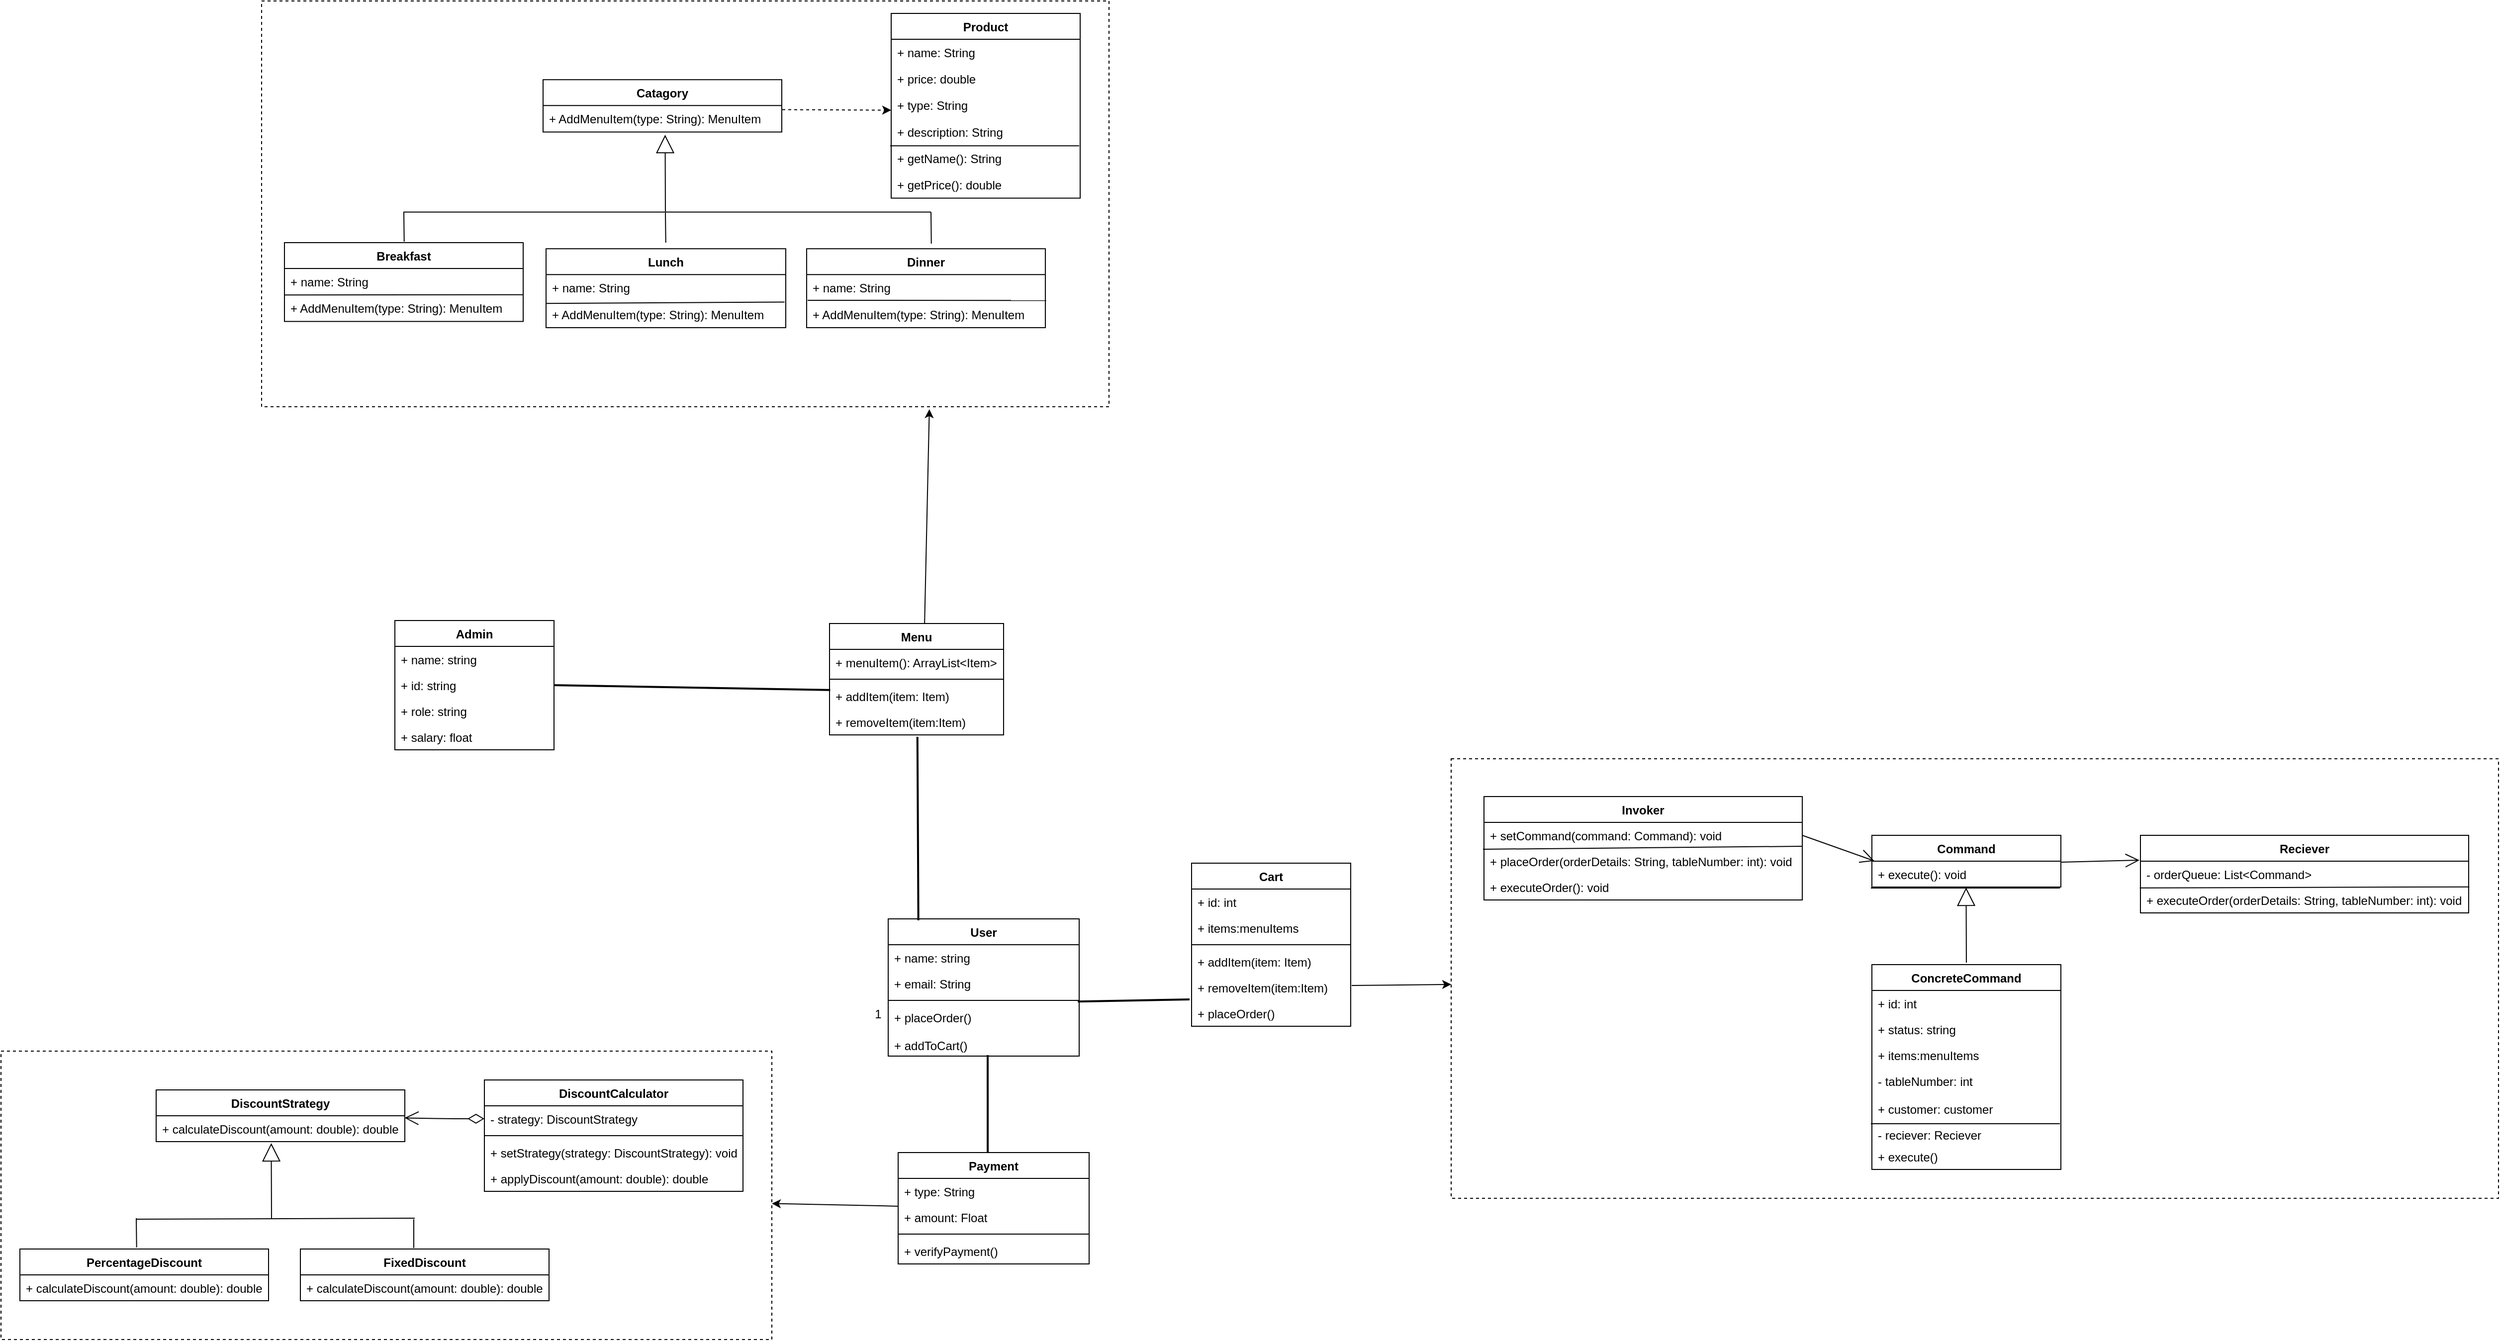 <mxfile>
    <diagram id="VFOV7KLMDSILNZqsXJgx" name="Page-1">
        <mxGraphModel dx="1947" dy="1758" grid="0" gridSize="10" guides="1" tooltips="1" connect="1" arrows="1" fold="1" page="0" pageScale="1" pageWidth="1100" pageHeight="850" background="#ffffff" math="0" shadow="0">
            <root>
                <mxCell id="0"/>
                <mxCell id="1" parent="0"/>
                <mxCell id="440" value="" style="rounded=0;whiteSpace=wrap;html=1;dashed=1;strokeColor=#000000;fillColor=#FFFFFF;" parent="1" vertex="1">
                    <mxGeometry x="-332" y="688" width="775" height="290" as="geometry"/>
                </mxCell>
                <mxCell id="15" value="Menu" style="swimlane;fontStyle=1;align=center;verticalAlign=top;childLayout=stackLayout;horizontal=1;startSize=26;horizontalStack=0;resizeParent=1;resizeParentMax=0;resizeLast=0;collapsible=1;marginBottom=0;strokeColor=#000000;fillColor=#FFFFFF;fontColor=#000000;" parent="1" vertex="1">
                    <mxGeometry x="501" y="258" width="175" height="112" as="geometry"/>
                </mxCell>
                <mxCell id="16" value="+ menuItem(): ArrayList&lt;Item&gt;" style="text;strokeColor=none;fillColor=none;align=left;verticalAlign=top;spacingLeft=4;spacingRight=4;overflow=hidden;rotatable=0;points=[[0,0.5],[1,0.5]];portConstraint=eastwest;fontColor=#000000;" parent="15" vertex="1">
                    <mxGeometry y="26" width="175" height="26" as="geometry"/>
                </mxCell>
                <mxCell id="19" value="" style="line;strokeWidth=1;fillColor=none;align=left;verticalAlign=middle;spacingTop=-1;spacingLeft=3;spacingRight=3;rotatable=0;labelPosition=right;points=[];portConstraint=eastwest;strokeColor=inherit;" parent="15" vertex="1">
                    <mxGeometry y="52" width="175" height="8" as="geometry"/>
                </mxCell>
                <mxCell id="20" value="+ addItem(item: Item)" style="text;strokeColor=none;fillColor=none;align=left;verticalAlign=top;spacingLeft=4;spacingRight=4;overflow=hidden;rotatable=0;points=[[0,0.5],[1,0.5]];portConstraint=eastwest;fontColor=#000000;" parent="15" vertex="1">
                    <mxGeometry y="60" width="175" height="26" as="geometry"/>
                </mxCell>
                <mxCell id="21" value="+ removeItem(item:Item)&#10;" style="text;strokeColor=none;fillColor=none;align=left;verticalAlign=top;spacingLeft=4;spacingRight=4;overflow=hidden;rotatable=0;points=[[0,0.5],[1,0.5]];portConstraint=eastwest;fontColor=#000000;" parent="15" vertex="1">
                    <mxGeometry y="86" width="175" height="26" as="geometry"/>
                </mxCell>
                <mxCell id="71" value="Cart&#10;" style="swimlane;fontStyle=1;align=center;verticalAlign=top;childLayout=stackLayout;horizontal=1;startSize=26;horizontalStack=0;resizeParent=1;resizeParentMax=0;resizeLast=0;collapsible=1;marginBottom=0;strokeColor=#000000;fillColor=#FFFFFF;fontColor=#000000;" parent="1" vertex="1">
                    <mxGeometry x="865" y="499" width="160" height="164" as="geometry"/>
                </mxCell>
                <mxCell id="72" value="+ id: int" style="text;strokeColor=none;fillColor=none;align=left;verticalAlign=top;spacingLeft=4;spacingRight=4;overflow=hidden;rotatable=0;points=[[0,0.5],[1,0.5]];portConstraint=eastwest;fontColor=#000000;" parent="71" vertex="1">
                    <mxGeometry y="26" width="160" height="26" as="geometry"/>
                </mxCell>
                <mxCell id="74" value="+ items:menuItems" style="text;strokeColor=none;fillColor=none;align=left;verticalAlign=top;spacingLeft=4;spacingRight=4;overflow=hidden;rotatable=0;points=[[0,0.5],[1,0.5]];portConstraint=eastwest;fontColor=#000000;" parent="71" vertex="1">
                    <mxGeometry y="52" width="160" height="26" as="geometry"/>
                </mxCell>
                <mxCell id="75" value="" style="line;strokeWidth=1;fillColor=none;align=left;verticalAlign=middle;spacingTop=-1;spacingLeft=3;spacingRight=3;rotatable=0;labelPosition=right;points=[];portConstraint=eastwest;strokeColor=inherit;" parent="71" vertex="1">
                    <mxGeometry y="78" width="160" height="8" as="geometry"/>
                </mxCell>
                <mxCell id="79" value="+ addItem(item: Item)" style="text;strokeColor=none;fillColor=none;align=left;verticalAlign=top;spacingLeft=4;spacingRight=4;overflow=hidden;rotatable=0;points=[[0,0.5],[1,0.5]];portConstraint=eastwest;fontColor=#000000;" parent="71" vertex="1">
                    <mxGeometry y="86" width="160" height="26" as="geometry"/>
                </mxCell>
                <mxCell id="80" value="+ removeItem(item:Item)&#10;" style="text;strokeColor=none;fillColor=none;align=left;verticalAlign=top;spacingLeft=4;spacingRight=4;overflow=hidden;rotatable=0;points=[[0,0.5],[1,0.5]];portConstraint=eastwest;fontColor=#000000;" parent="71" vertex="1">
                    <mxGeometry y="112" width="160" height="26" as="geometry"/>
                </mxCell>
                <mxCell id="76" value="+ placeOrder()" style="text;strokeColor=none;fillColor=none;align=left;verticalAlign=top;spacingLeft=4;spacingRight=4;overflow=hidden;rotatable=0;points=[[0,0.5],[1,0.5]];portConstraint=eastwest;fontColor=#000000;" parent="71" vertex="1">
                    <mxGeometry y="138" width="160" height="26" as="geometry"/>
                </mxCell>
                <mxCell id="81" value="User" style="swimlane;fontStyle=1;align=center;verticalAlign=top;childLayout=stackLayout;horizontal=1;startSize=26;horizontalStack=0;resizeParent=1;resizeParentMax=0;resizeLast=0;collapsible=1;marginBottom=0;strokeColor=#000000;fillColor=#FFFFFF;fontColor=#000000;" parent="1" vertex="1">
                    <mxGeometry x="560" y="555" width="192" height="138" as="geometry"/>
                </mxCell>
                <mxCell id="82" value="+ name: string" style="text;strokeColor=none;fillColor=none;align=left;verticalAlign=top;spacingLeft=4;spacingRight=4;overflow=hidden;rotatable=0;points=[[0,0.5],[1,0.5]];portConstraint=eastwest;fontColor=#000000;" parent="81" vertex="1">
                    <mxGeometry y="26" width="192" height="26" as="geometry"/>
                </mxCell>
                <mxCell id="83" value="+ email: String" style="text;strokeColor=none;fillColor=none;align=left;verticalAlign=top;spacingLeft=4;spacingRight=4;overflow=hidden;rotatable=0;points=[[0,0.5],[1,0.5]];portConstraint=eastwest;fontColor=#000000;" parent="81" vertex="1">
                    <mxGeometry y="52" width="192" height="26" as="geometry"/>
                </mxCell>
                <mxCell id="86" value="" style="line;strokeWidth=1;fillColor=none;align=left;verticalAlign=middle;spacingTop=-1;spacingLeft=3;spacingRight=3;rotatable=0;labelPosition=right;points=[];portConstraint=eastwest;strokeColor=inherit;" parent="81" vertex="1">
                    <mxGeometry y="78" width="192" height="8" as="geometry"/>
                </mxCell>
                <mxCell id="89" value="+ placeOrder()&#10;&#10;+ addToCart()" style="text;strokeColor=none;fillColor=none;align=left;verticalAlign=top;spacingLeft=4;spacingRight=4;overflow=hidden;rotatable=0;points=[[0,0.5],[1,0.5]];portConstraint=eastwest;fontColor=#000000;" parent="81" vertex="1">
                    <mxGeometry y="86" width="192" height="52" as="geometry"/>
                </mxCell>
                <mxCell id="125" value="" style="group" parent="1" vertex="1" connectable="0">
                    <mxGeometry x="743" y="611" width="126" height="52" as="geometry"/>
                </mxCell>
                <mxCell id="126" value="" style="endArrow=none;html=1;rounded=0;labelBackgroundColor=#000000;labelBorderColor=#000000;strokeWidth=2;fontSize=28;fontColor=#000000;strokeColor=#000000;exitX=0.993;exitY=-0.055;exitDx=0;exitDy=0;exitPerimeter=0;" parent="125" source="89" edge="1">
                    <mxGeometry width="50" height="50" relative="1" as="geometry">
                        <mxPoint x="18.849" y="25.517" as="sourcePoint"/>
                        <mxPoint x="120" y="25" as="targetPoint"/>
                    </mxGeometry>
                </mxCell>
                <mxCell id="144" value="Admin" style="swimlane;fontStyle=1;align=center;verticalAlign=top;childLayout=stackLayout;horizontal=1;startSize=26;horizontalStack=0;resizeParent=1;resizeParentMax=0;resizeLast=0;collapsible=1;marginBottom=0;strokeColor=#000000;fillColor=#FFFFFF;fontColor=#000000;" parent="1" vertex="1">
                    <mxGeometry x="64" y="255" width="160" height="130" as="geometry"/>
                </mxCell>
                <mxCell id="145" value="+ name: string" style="text;strokeColor=none;fillColor=none;align=left;verticalAlign=top;spacingLeft=4;spacingRight=4;overflow=hidden;rotatable=0;points=[[0,0.5],[1,0.5]];portConstraint=eastwest;fontColor=#000000;" parent="144" vertex="1">
                    <mxGeometry y="26" width="160" height="26" as="geometry"/>
                </mxCell>
                <mxCell id="146" value="+ id: string" style="text;strokeColor=none;fillColor=none;align=left;verticalAlign=top;spacingLeft=4;spacingRight=4;overflow=hidden;rotatable=0;points=[[0,0.5],[1,0.5]];portConstraint=eastwest;fontColor=#000000;" parent="144" vertex="1">
                    <mxGeometry y="52" width="160" height="26" as="geometry"/>
                </mxCell>
                <mxCell id="147" value="+ role: string" style="text;strokeColor=none;fillColor=none;align=left;verticalAlign=top;spacingLeft=4;spacingRight=4;overflow=hidden;rotatable=0;points=[[0,0.5],[1,0.5]];portConstraint=eastwest;fontColor=#000000;" parent="144" vertex="1">
                    <mxGeometry y="78" width="160" height="26" as="geometry"/>
                </mxCell>
                <mxCell id="151" value="+ salary: float" style="text;strokeColor=none;fillColor=none;align=left;verticalAlign=top;spacingLeft=4;spacingRight=4;overflow=hidden;rotatable=0;points=[[0,0.5],[1,0.5]];portConstraint=eastwest;fontColor=#000000;" parent="144" vertex="1">
                    <mxGeometry y="104" width="160" height="26" as="geometry"/>
                </mxCell>
                <mxCell id="186" value="" style="endArrow=none;html=1;strokeColor=#000000;strokeWidth=2;entryX=0.004;entryY=0.266;entryDx=0;entryDy=0;entryPerimeter=0;exitX=1;exitY=0.5;exitDx=0;exitDy=0;" parent="1" source="146" target="20" edge="1">
                    <mxGeometry width="50" height="50" relative="1" as="geometry">
                        <mxPoint x="13.76" y="329.308" as="sourcePoint"/>
                        <mxPoint x="228.28" y="328.694" as="targetPoint"/>
                        <Array as="points"/>
                    </mxGeometry>
                </mxCell>
                <mxCell id="215" value="" style="endArrow=none;html=1;strokeColor=#000000;strokeWidth=2;entryX=0.158;entryY=0.011;entryDx=0;entryDy=0;entryPerimeter=0;exitX=0.505;exitY=1.074;exitDx=0;exitDy=0;exitPerimeter=0;" parent="1" source="21" target="81" edge="1">
                    <mxGeometry width="50" height="50" relative="1" as="geometry">
                        <mxPoint x="424" y="640" as="sourcePoint"/>
                        <mxPoint x="569.424" y="640.012" as="targetPoint"/>
                    </mxGeometry>
                </mxCell>
                <mxCell id="217" value="&lt;font color=&quot;#000000&quot;&gt;1&lt;/font&gt;" style="text;html=1;strokeColor=none;fillColor=none;align=center;verticalAlign=middle;whiteSpace=wrap;rounded=0;" parent="1" vertex="1">
                    <mxGeometry x="540" y="640" width="20" height="21" as="geometry"/>
                </mxCell>
                <mxCell id="447" style="edgeStyle=none;html=1;strokeColor=#000000;" parent="1" source="220" target="440" edge="1">
                    <mxGeometry relative="1" as="geometry"/>
                </mxCell>
                <mxCell id="220" value="Payment" style="swimlane;fontStyle=1;align=center;verticalAlign=top;childLayout=stackLayout;horizontal=1;startSize=26;horizontalStack=0;resizeParent=1;resizeParentMax=0;resizeLast=0;collapsible=1;marginBottom=0;strokeColor=#000000;fillColor=#FFFFFF;fontColor=#000000;" parent="1" vertex="1">
                    <mxGeometry x="570" y="790" width="192" height="112" as="geometry"/>
                </mxCell>
                <mxCell id="221" value="+ type: String" style="text;strokeColor=none;fillColor=none;align=left;verticalAlign=top;spacingLeft=4;spacingRight=4;overflow=hidden;rotatable=0;points=[[0,0.5],[1,0.5]];portConstraint=eastwest;fontColor=#000000;" parent="220" vertex="1">
                    <mxGeometry y="26" width="192" height="26" as="geometry"/>
                </mxCell>
                <mxCell id="222" value="+ amount: Float" style="text;strokeColor=none;fillColor=none;align=left;verticalAlign=top;spacingLeft=4;spacingRight=4;overflow=hidden;rotatable=0;points=[[0,0.5],[1,0.5]];portConstraint=eastwest;fontColor=#000000;" parent="220" vertex="1">
                    <mxGeometry y="52" width="192" height="26" as="geometry"/>
                </mxCell>
                <mxCell id="223" value="" style="line;strokeWidth=1;fillColor=none;align=left;verticalAlign=middle;spacingTop=-1;spacingLeft=3;spacingRight=3;rotatable=0;labelPosition=right;points=[];portConstraint=eastwest;strokeColor=inherit;" parent="220" vertex="1">
                    <mxGeometry y="78" width="192" height="8" as="geometry"/>
                </mxCell>
                <mxCell id="225" value="+ verifyPayment()" style="text;strokeColor=none;fillColor=none;align=left;verticalAlign=top;spacingLeft=4;spacingRight=4;overflow=hidden;rotatable=0;points=[[0,0.5],[1,0.5]];portConstraint=eastwest;fontColor=#000000;" parent="220" vertex="1">
                    <mxGeometry y="86" width="192" height="26" as="geometry"/>
                </mxCell>
                <mxCell id="226" value="" style="endArrow=none;html=1;strokeColor=#000000;strokeWidth=2;entryX=0.469;entryY=-0.002;entryDx=0;entryDy=0;entryPerimeter=0;" parent="1" target="220" edge="1">
                    <mxGeometry width="50" height="50" relative="1" as="geometry">
                        <mxPoint x="660" y="692" as="sourcePoint"/>
                        <mxPoint x="658.32" y="789.2" as="targetPoint"/>
                    </mxGeometry>
                </mxCell>
                <mxCell id="310" value="" style="group" parent="1" vertex="1" connectable="0">
                    <mxGeometry x="-70" y="-333" width="852" height="373" as="geometry"/>
                </mxCell>
                <mxCell id="309" value="" style="rounded=0;whiteSpace=wrap;html=1;dashed=1;strokeColor=#000000;fillColor=#FFFFFF;" parent="310" vertex="1">
                    <mxGeometry y="-35" width="852" height="408" as="geometry"/>
                </mxCell>
                <mxCell id="283" value="Catagory" style="swimlane;fontStyle=1;align=center;verticalAlign=top;childLayout=stackLayout;horizontal=1;startSize=26;horizontalStack=0;resizeParent=1;resizeParentMax=0;resizeLast=0;collapsible=1;marginBottom=0;labelBackgroundColor=#FFFFFF;strokeColor=#000000;fontColor=#000000;fillColor=#FFFFFF;" parent="310" vertex="1">
                    <mxGeometry x="283" y="44.063" width="240" height="52.643" as="geometry"/>
                </mxCell>
                <mxCell id="284" value="+ AddMenuItem(type: String): MenuItem" style="text;strokeColor=none;fillColor=none;align=left;verticalAlign=top;spacingLeft=4;spacingRight=4;overflow=hidden;rotatable=0;points=[[0,0.5],[1,0.5]];portConstraint=eastwest;labelBackgroundColor=#FFFFFF;fontColor=#000000;" parent="283" vertex="1">
                    <mxGeometry y="26" width="240" height="26.643" as="geometry"/>
                </mxCell>
                <mxCell id="291" value="Dinner" style="swimlane;fontStyle=1;align=center;verticalAlign=top;childLayout=stackLayout;horizontal=1;startSize=26;horizontalStack=0;resizeParent=1;resizeParentMax=0;resizeLast=0;collapsible=1;marginBottom=0;labelBackgroundColor=#FFFFFF;strokeColor=#000000;fontColor=#000000;fillColor=#FFFFFF;" parent="310" vertex="1">
                    <mxGeometry x="548" y="214.168" width="240" height="79.286" as="geometry"/>
                </mxCell>
                <mxCell id="292" value="+ name: String" style="text;strokeColor=none;fillColor=none;align=left;verticalAlign=top;spacingLeft=4;spacingRight=4;overflow=hidden;rotatable=0;points=[[0,0.5],[1,0.5]];portConstraint=eastwest;labelBackgroundColor=#FFFFFF;fontColor=#000000;" parent="291" vertex="1">
                    <mxGeometry y="26" width="240" height="26.643" as="geometry"/>
                </mxCell>
                <mxCell id="295" value="" style="endArrow=none;html=1;strokeColor=#000000;entryX=1.004;entryY=-0.024;entryDx=0;entryDy=0;entryPerimeter=0;" parent="291" target="296" edge="1">
                    <mxGeometry width="50" height="50" relative="1" as="geometry">
                        <mxPoint x="1" y="51.832" as="sourcePoint"/>
                        <mxPoint x="191" y="106.571" as="targetPoint"/>
                    </mxGeometry>
                </mxCell>
                <mxCell id="296" value="+ AddMenuItem(type: String): MenuItem" style="text;strokeColor=none;fillColor=none;align=left;verticalAlign=top;spacingLeft=4;spacingRight=4;overflow=hidden;rotatable=0;points=[[0,0.5],[1,0.5]];portConstraint=eastwest;labelBackgroundColor=#FFFFFF;fontColor=#000000;" parent="291" vertex="1">
                    <mxGeometry y="52.643" width="240" height="26.643" as="geometry"/>
                </mxCell>
                <mxCell id="297" value="Breakfast" style="swimlane;fontStyle=1;align=center;verticalAlign=top;childLayout=stackLayout;horizontal=1;startSize=26;horizontalStack=0;resizeParent=1;resizeParentMax=0;resizeLast=0;collapsible=1;marginBottom=0;labelBackgroundColor=#FFFFFF;strokeColor=#000000;fontColor=#000000;fillColor=#FFFFFF;" parent="310" vertex="1">
                    <mxGeometry x="23" y="208.019" width="240" height="79.286" as="geometry"/>
                </mxCell>
                <mxCell id="298" value="+ name: String" style="text;strokeColor=none;fillColor=none;align=left;verticalAlign=top;spacingLeft=4;spacingRight=4;overflow=hidden;rotatable=0;points=[[0,0.5],[1,0.5]];portConstraint=eastwest;labelBackgroundColor=#FFFFFF;fontColor=#000000;" parent="297" vertex="1">
                    <mxGeometry y="26" width="240" height="26.643" as="geometry"/>
                </mxCell>
                <mxCell id="302" value="" style="endArrow=none;html=1;strokeColor=#000000;exitX=-0.001;exitY=0.894;exitDx=0;exitDy=0;exitPerimeter=0;" parent="297" edge="1">
                    <mxGeometry width="50" height="50" relative="1" as="geometry">
                        <mxPoint x="-0.2" y="52.616" as="sourcePoint"/>
                        <mxPoint x="240" y="52.366" as="targetPoint"/>
                    </mxGeometry>
                </mxCell>
                <mxCell id="301" value="+ AddMenuItem(type: String): MenuItem" style="text;strokeColor=none;fillColor=none;align=left;verticalAlign=top;spacingLeft=4;spacingRight=4;overflow=hidden;rotatable=0;points=[[0,0.5],[1,0.5]];portConstraint=eastwest;labelBackgroundColor=#FFFFFF;fontColor=#000000;" parent="297" vertex="1">
                    <mxGeometry y="52.643" width="240" height="26.643" as="geometry"/>
                </mxCell>
                <mxCell id="303" value="" style="endArrow=block;endSize=16;endFill=0;html=1;entryX=0.517;entryY=1.095;entryDx=0;entryDy=0;entryPerimeter=0;strokeColor=#000000;" parent="310" edge="1">
                    <mxGeometry width="160" relative="1" as="geometry">
                        <mxPoint x="406" y="176.888" as="sourcePoint"/>
                        <mxPoint x="405.72" y="99.491" as="targetPoint"/>
                    </mxGeometry>
                </mxCell>
                <mxCell id="304" value="" style="endArrow=none;html=1;strokeColor=#000000;" parent="310" edge="1">
                    <mxGeometry width="50" height="50" relative="1" as="geometry">
                        <mxPoint x="143" y="177.277" as="sourcePoint"/>
                        <mxPoint x="673" y="177.277" as="targetPoint"/>
                    </mxGeometry>
                </mxCell>
                <mxCell id="305" value="" style="endArrow=none;html=1;strokeColor=#000000;entryX=0.574;entryY=-0.012;entryDx=0;entryDy=0;entryPerimeter=0;" parent="310" edge="1">
                    <mxGeometry width="50" height="50" relative="1" as="geometry">
                        <mxPoint x="143" y="176.888" as="sourcePoint"/>
                        <mxPoint x="143.36" y="206.99" as="targetPoint"/>
                    </mxGeometry>
                </mxCell>
                <mxCell id="306" value="" style="endArrow=none;html=1;strokeColor=#000000;entryX=0.574;entryY=-0.012;entryDx=0;entryDy=0;entryPerimeter=0;" parent="310" edge="1">
                    <mxGeometry width="50" height="50" relative="1" as="geometry">
                        <mxPoint x="673" y="177.277" as="sourcePoint"/>
                        <mxPoint x="673.36" y="209.04" as="targetPoint"/>
                    </mxGeometry>
                </mxCell>
                <mxCell id="307" value="" style="endArrow=none;html=1;strokeColor=#000000;entryX=0.574;entryY=-0.012;entryDx=0;entryDy=0;entryPerimeter=0;" parent="310" edge="1">
                    <mxGeometry width="50" height="50" relative="1" as="geometry">
                        <mxPoint x="406" y="177.913" as="sourcePoint"/>
                        <mxPoint x="406.36" y="208.015" as="targetPoint"/>
                    </mxGeometry>
                </mxCell>
                <mxCell id="308" value="" style="endArrow=classic;html=1;exitX=1.002;exitY=0.157;exitDx=0;exitDy=0;exitPerimeter=0;strokeColor=#000000;jumpStyle=gap;dashed=1;strokeWidth=1;rounded=0;" parent="310" source="284" edge="1">
                    <mxGeometry width="50" height="50" relative="1" as="geometry">
                        <mxPoint x="553" y="167.03" as="sourcePoint"/>
                        <mxPoint x="633" y="74.805" as="targetPoint"/>
                    </mxGeometry>
                </mxCell>
                <mxCell id="285" value="Lunch" style="swimlane;fontStyle=1;align=center;verticalAlign=top;childLayout=stackLayout;horizontal=1;startSize=26;horizontalStack=0;resizeParent=1;resizeParentMax=0;resizeLast=0;collapsible=1;marginBottom=0;labelBackgroundColor=#FFFFFF;strokeColor=#000000;fontColor=#000000;fillColor=#FFFFFF;" parent="310" vertex="1">
                    <mxGeometry x="286" y="214.168" width="241" height="79.286" as="geometry"/>
                </mxCell>
                <mxCell id="449" value="+ name: String" style="text;strokeColor=none;fillColor=none;align=left;verticalAlign=top;spacingLeft=4;spacingRight=4;overflow=hidden;rotatable=0;points=[[0,0.5],[1,0.5]];portConstraint=eastwest;labelBackgroundColor=#FFFFFF;fontColor=#000000;" parent="285" vertex="1">
                    <mxGeometry y="26" width="241" height="26.643" as="geometry"/>
                </mxCell>
                <mxCell id="289" value="" style="endArrow=none;html=1;strokeColor=#000000;entryX=0.995;entryY=0.035;entryDx=0;entryDy=0;entryPerimeter=0;exitX=-0.001;exitY=0.087;exitDx=0;exitDy=0;exitPerimeter=0;" parent="285" source="290" target="290" edge="1">
                    <mxGeometry width="50" height="50" relative="1" as="geometry">
                        <mxPoint x="2" y="73.78" as="sourcePoint"/>
                        <mxPoint x="240" y="69.681" as="targetPoint"/>
                    </mxGeometry>
                </mxCell>
                <mxCell id="290" value="+ AddMenuItem(type: String): MenuItem" style="text;strokeColor=none;fillColor=none;align=left;verticalAlign=top;spacingLeft=4;spacingRight=4;overflow=hidden;rotatable=0;points=[[0,0.5],[1,0.5]];portConstraint=eastwest;labelBackgroundColor=#FFFFFF;fontColor=#000000;" parent="285" vertex="1">
                    <mxGeometry y="52.643" width="241" height="26.643" as="geometry"/>
                </mxCell>
                <mxCell id="311" value="" style="endArrow=classic;html=1;strokeColor=#000000;exitX=0.546;exitY=0.004;exitDx=0;exitDy=0;exitPerimeter=0;entryX=0.788;entryY=1.006;entryDx=0;entryDy=0;entryPerimeter=0;" parent="1" source="15" target="309" edge="1">
                    <mxGeometry width="50" height="50" relative="1" as="geometry">
                        <mxPoint x="592" y="250" as="sourcePoint"/>
                        <mxPoint x="518" y="50" as="targetPoint"/>
                    </mxGeometry>
                </mxCell>
                <mxCell id="333" value="" style="group" parent="1" vertex="1" connectable="0">
                    <mxGeometry x="1126" y="394" width="1053" height="442" as="geometry"/>
                </mxCell>
                <mxCell id="332" value="" style="rounded=0;whiteSpace=wrap;html=1;dashed=1;strokeColor=#000000;fillColor=#FFFFFF;" parent="333" vertex="1">
                    <mxGeometry width="1053" height="442" as="geometry"/>
                </mxCell>
                <mxCell id="312" value="Command" style="swimlane;fontStyle=1;align=center;verticalAlign=top;childLayout=stackLayout;horizontal=1;startSize=26;horizontalStack=0;resizeParent=1;resizeParentMax=0;resizeLast=0;collapsible=1;marginBottom=0;labelBackgroundColor=#FFFFFF;strokeColor=#000000;fontColor=#000000;fillColor=#FFFFFF;" parent="333" vertex="1">
                    <mxGeometry x="423" y="77" width="190" height="52" as="geometry"/>
                </mxCell>
                <mxCell id="313" value="+ execute(): void" style="text;strokeColor=none;fillColor=none;align=left;verticalAlign=top;spacingLeft=4;spacingRight=4;overflow=hidden;rotatable=0;points=[[0,0.5],[1,0.5]];portConstraint=eastwest;labelBackgroundColor=#FFFFFF;fontColor=#000000;" parent="312" vertex="1">
                    <mxGeometry y="26" width="190" height="26" as="geometry"/>
                </mxCell>
                <mxCell id="314" value="" style="endArrow=none;html=1;strokeColor=#000000;" parent="312" edge="1">
                    <mxGeometry width="50" height="50" relative="1" as="geometry">
                        <mxPoint x="-1" y="53" as="sourcePoint"/>
                        <mxPoint x="189" y="53" as="targetPoint"/>
                    </mxGeometry>
                </mxCell>
                <mxCell id="315" value="Invoker" style="swimlane;fontStyle=1;align=center;verticalAlign=top;childLayout=stackLayout;horizontal=1;startSize=26;horizontalStack=0;resizeParent=1;resizeParentMax=0;resizeLast=0;collapsible=1;marginBottom=0;labelBackgroundColor=#FFFFFF;strokeColor=#000000;fontColor=#000000;fillColor=#FFFFFF;" parent="333" vertex="1">
                    <mxGeometry x="33" y="38" width="320" height="104" as="geometry"/>
                </mxCell>
                <mxCell id="317" value="+ setCommand(command: Command): void" style="text;strokeColor=none;fillColor=none;align=left;verticalAlign=top;spacingLeft=4;spacingRight=4;overflow=hidden;rotatable=0;points=[[0,0.5],[1,0.5]];portConstraint=eastwest;labelBackgroundColor=#FFFFFF;fontColor=#000000;" parent="315" vertex="1">
                    <mxGeometry y="26" width="320" height="26" as="geometry"/>
                </mxCell>
                <mxCell id="318" value="+ placeOrder(orderDetails: String, tableNumber: int): void" style="text;strokeColor=none;fillColor=none;align=left;verticalAlign=top;spacingLeft=4;spacingRight=4;overflow=hidden;rotatable=0;points=[[0,0.5],[1,0.5]];portConstraint=eastwest;labelBackgroundColor=#FFFFFF;fontColor=#000000;" parent="315" vertex="1">
                    <mxGeometry y="52" width="320" height="26" as="geometry"/>
                </mxCell>
                <mxCell id="319" value="" style="endArrow=none;html=1;strokeColor=#000000;" parent="315" edge="1">
                    <mxGeometry width="50" height="50" relative="1" as="geometry">
                        <mxPoint x="-1" y="53" as="sourcePoint"/>
                        <mxPoint x="320" y="50" as="targetPoint"/>
                    </mxGeometry>
                </mxCell>
                <mxCell id="320" value="+ executeOrder(): void" style="text;strokeColor=none;fillColor=none;align=left;verticalAlign=top;spacingLeft=4;spacingRight=4;overflow=hidden;rotatable=0;points=[[0,0.5],[1,0.5]];portConstraint=eastwest;labelBackgroundColor=#FFFFFF;fontColor=#000000;" parent="315" vertex="1">
                    <mxGeometry y="78" width="320" height="26" as="geometry"/>
                </mxCell>
                <mxCell id="321" value="ConcreteCommand" style="swimlane;fontStyle=1;align=center;verticalAlign=top;childLayout=stackLayout;horizontal=1;startSize=26;horizontalStack=0;resizeParent=1;resizeParentMax=0;resizeLast=0;collapsible=1;marginBottom=0;labelBackgroundColor=#FFFFFF;strokeColor=#000000;fontColor=#000000;fillColor=#FFFFFF;" parent="333" vertex="1">
                    <mxGeometry x="423" y="207" width="190" height="206" as="geometry"/>
                </mxCell>
                <mxCell id="441" value="+ id: int" style="text;strokeColor=none;fillColor=none;align=left;verticalAlign=top;spacingLeft=4;spacingRight=4;overflow=hidden;rotatable=0;points=[[0,0.5],[1,0.5]];portConstraint=eastwest;fontColor=#000000;" parent="321" vertex="1">
                    <mxGeometry y="26" width="190" height="26" as="geometry"/>
                </mxCell>
                <mxCell id="444" value="+ status: string" style="text;strokeColor=none;fillColor=none;align=left;verticalAlign=top;spacingLeft=4;spacingRight=4;overflow=hidden;rotatable=0;points=[[0,0.5],[1,0.5]];portConstraint=eastwest;fontColor=#000000;" parent="321" vertex="1">
                    <mxGeometry y="52" width="190" height="26" as="geometry"/>
                </mxCell>
                <mxCell id="443" value="+ items:menuItems" style="text;strokeColor=none;fillColor=none;align=left;verticalAlign=top;spacingLeft=4;spacingRight=4;overflow=hidden;rotatable=0;points=[[0,0.5],[1,0.5]];portConstraint=eastwest;fontColor=#000000;" parent="321" vertex="1">
                    <mxGeometry y="78" width="190" height="26" as="geometry"/>
                </mxCell>
                <mxCell id="323" value="- tableNumber: int" style="text;strokeColor=none;fillColor=none;align=left;verticalAlign=top;spacingLeft=4;spacingRight=4;overflow=hidden;rotatable=0;points=[[0,0.5],[1,0.5]];portConstraint=eastwest;labelBackgroundColor=#FFFFFF;fontColor=#000000;" parent="321" vertex="1">
                    <mxGeometry y="104" width="190" height="28" as="geometry"/>
                </mxCell>
                <mxCell id="442" value="+ customer: customer" style="text;strokeColor=none;fillColor=none;align=left;verticalAlign=top;spacingLeft=4;spacingRight=4;overflow=hidden;rotatable=0;points=[[0,0.5],[1,0.5]];portConstraint=eastwest;fontColor=#000000;" parent="321" vertex="1">
                    <mxGeometry y="132" width="190" height="26" as="geometry"/>
                </mxCell>
                <mxCell id="324" value="- reciever: Reciever" style="text;strokeColor=none;fillColor=none;align=left;verticalAlign=top;spacingLeft=4;spacingRight=4;overflow=hidden;rotatable=0;points=[[0,0.5],[1,0.5]];portConstraint=eastwest;labelBackgroundColor=#FFFFFF;fontColor=#000000;" parent="321" vertex="1">
                    <mxGeometry y="158" width="190" height="22" as="geometry"/>
                </mxCell>
                <mxCell id="325" value="+ execute()" style="text;strokeColor=none;fillColor=none;align=left;verticalAlign=top;spacingLeft=4;spacingRight=4;overflow=hidden;rotatable=0;points=[[0,0.5],[1,0.5]];portConstraint=eastwest;labelBackgroundColor=#FFFFFF;fontColor=#000000;" parent="321" vertex="1">
                    <mxGeometry y="180" width="190" height="26" as="geometry"/>
                </mxCell>
                <mxCell id="326" value="" style="endArrow=none;html=1;strokeColor=#000000;" parent="321" edge="1">
                    <mxGeometry width="50" height="50" relative="1" as="geometry">
                        <mxPoint x="-1" y="160" as="sourcePoint"/>
                        <mxPoint x="189" y="160" as="targetPoint"/>
                    </mxGeometry>
                </mxCell>
                <mxCell id="327" value="Reciever" style="swimlane;fontStyle=1;align=center;verticalAlign=top;childLayout=stackLayout;horizontal=1;startSize=26;horizontalStack=0;resizeParent=1;resizeParentMax=0;resizeLast=0;collapsible=1;marginBottom=0;labelBackgroundColor=#FFFFFF;strokeColor=#000000;fontColor=#000000;fillColor=#FFFFFF;" parent="333" vertex="1">
                    <mxGeometry x="693" y="77" width="330" height="78" as="geometry"/>
                </mxCell>
                <mxCell id="334" value="- orderQueue: List&lt;Command&gt;" style="text;strokeColor=none;fillColor=none;align=left;verticalAlign=top;spacingLeft=4;spacingRight=4;overflow=hidden;rotatable=0;points=[[0,0.5],[1,0.5]];portConstraint=eastwest;labelBackgroundColor=#FFFFFF;fontColor=#000000;" parent="327" vertex="1">
                    <mxGeometry y="26" width="330" height="26" as="geometry"/>
                </mxCell>
                <mxCell id="328" value="+ executeOrder(orderDetails: String, tableNumber: int): void" style="text;strokeColor=none;fillColor=none;align=left;verticalAlign=top;spacingLeft=4;spacingRight=4;overflow=hidden;rotatable=0;points=[[0,0.5],[1,0.5]];portConstraint=eastwest;labelBackgroundColor=#FFFFFF;fontColor=#000000;" parent="327" vertex="1">
                    <mxGeometry y="52" width="330" height="26" as="geometry"/>
                </mxCell>
                <mxCell id="335" value="" style="endArrow=none;html=1;strokeColor=#000000;exitX=-0.002;exitY=0.034;exitDx=0;exitDy=0;exitPerimeter=0;entryX=1.002;entryY=-0.007;entryDx=0;entryDy=0;entryPerimeter=0;" parent="327" source="328" target="328" edge="1">
                    <mxGeometry width="50" height="50" relative="1" as="geometry">
                        <mxPoint x="105" y="96" as="sourcePoint"/>
                        <mxPoint x="155" y="46" as="targetPoint"/>
                    </mxGeometry>
                </mxCell>
                <mxCell id="329" value="" style="endArrow=open;endFill=1;endSize=12;html=1;exitX=1;exitY=0.5;exitDx=0;exitDy=0;entryX=0.013;entryY=-0.01;entryDx=0;entryDy=0;entryPerimeter=0;strokeColor=#000000;" parent="333" source="317" target="313" edge="1">
                    <mxGeometry width="160" relative="1" as="geometry">
                        <mxPoint x="343" y="147" as="sourcePoint"/>
                        <mxPoint x="503" y="147" as="targetPoint"/>
                    </mxGeometry>
                </mxCell>
                <mxCell id="330" value="" style="endArrow=block;endSize=16;endFill=0;html=1;entryX=0.517;entryY=1.095;entryDx=0;entryDy=0;entryPerimeter=0;strokeColor=#000000;" parent="333" edge="1">
                    <mxGeometry width="160" relative="1" as="geometry">
                        <mxPoint x="518" y="205" as="sourcePoint"/>
                        <mxPoint x="517.72" y="129.47" as="targetPoint"/>
                    </mxGeometry>
                </mxCell>
                <mxCell id="331" value="" style="endArrow=open;endFill=1;endSize=12;html=1;exitX=1;exitY=0.5;exitDx=0;exitDy=0;strokeColor=#000000;" parent="333" edge="1">
                    <mxGeometry width="160" relative="1" as="geometry">
                        <mxPoint x="613" y="104" as="sourcePoint"/>
                        <mxPoint x="692" y="102" as="targetPoint"/>
                    </mxGeometry>
                </mxCell>
                <mxCell id="337" value="" style="endArrow=classic;html=1;strokeColor=#000000;" parent="1" target="332" edge="1">
                    <mxGeometry width="50" height="50" relative="1" as="geometry">
                        <mxPoint x="1026" y="622" as="sourcePoint"/>
                        <mxPoint x="1443" y="692" as="targetPoint"/>
                    </mxGeometry>
                </mxCell>
                <mxCell id="424" value="DiscountCalculator" style="swimlane;fontStyle=1;align=center;verticalAlign=top;childLayout=stackLayout;horizontal=1;startSize=26;horizontalStack=0;resizeParent=1;resizeParentMax=0;resizeLast=0;collapsible=1;marginBottom=0;labelBackgroundColor=#FFFFFF;strokeColor=#000000;fontColor=#000000;fillColor=#FFFFFF;" parent="1" vertex="1">
                    <mxGeometry x="154" y="717" width="260" height="112" as="geometry"/>
                </mxCell>
                <mxCell id="425" value="- strategy: DiscountStrategy" style="text;strokeColor=none;fillColor=none;align=left;verticalAlign=top;spacingLeft=4;spacingRight=4;overflow=hidden;rotatable=0;points=[[0,0.5],[1,0.5]];portConstraint=eastwest;labelBackgroundColor=#FFFFFF;fontColor=#000000;" parent="424" vertex="1">
                    <mxGeometry y="26" width="260" height="26" as="geometry"/>
                </mxCell>
                <mxCell id="426" value="" style="line;strokeWidth=1;fillColor=none;align=left;verticalAlign=middle;spacingTop=-1;spacingLeft=3;spacingRight=3;rotatable=0;labelPosition=right;points=[];portConstraint=eastwest;strokeColor=inherit;labelBackgroundColor=#FFFFFF;fontColor=#000000;" parent="424" vertex="1">
                    <mxGeometry y="52" width="260" height="8" as="geometry"/>
                </mxCell>
                <mxCell id="427" value="+ setStrategy(strategy: DiscountStrategy): void" style="text;strokeColor=none;fillColor=none;align=left;verticalAlign=top;spacingLeft=4;spacingRight=4;overflow=hidden;rotatable=0;points=[[0,0.5],[1,0.5]];portConstraint=eastwest;labelBackgroundColor=#FFFFFF;fontColor=#000000;" parent="424" vertex="1">
                    <mxGeometry y="60" width="260" height="26" as="geometry"/>
                </mxCell>
                <mxCell id="428" value="+ applyDiscount(amount: double): double" style="text;strokeColor=none;fillColor=none;align=left;verticalAlign=top;spacingLeft=4;spacingRight=4;overflow=hidden;rotatable=0;points=[[0,0.5],[1,0.5]];portConstraint=eastwest;labelBackgroundColor=#FFFFFF;fontColor=#000000;" parent="424" vertex="1">
                    <mxGeometry y="86" width="260" height="26" as="geometry"/>
                </mxCell>
                <mxCell id="429" value="DiscountStrategy" style="swimlane;fontStyle=1;align=center;verticalAlign=top;childLayout=stackLayout;horizontal=1;startSize=26;horizontalStack=0;resizeParent=1;resizeParentMax=0;resizeLast=0;collapsible=1;marginBottom=0;labelBackgroundColor=#FFFFFF;strokeColor=#000000;fontColor=#000000;fillColor=#FFFFFF;" parent="1" vertex="1">
                    <mxGeometry x="-176" y="727" width="250" height="52" as="geometry"/>
                </mxCell>
                <mxCell id="430" value="+ calculateDiscount(amount: double): double" style="text;strokeColor=none;fillColor=none;align=left;verticalAlign=top;spacingLeft=4;spacingRight=4;overflow=hidden;rotatable=0;points=[[0,0.5],[1,0.5]];portConstraint=eastwest;labelBackgroundColor=#FFFFFF;fontColor=#000000;" parent="429" vertex="1">
                    <mxGeometry y="26" width="250" height="26" as="geometry"/>
                </mxCell>
                <mxCell id="431" value="" style="endArrow=block;endSize=16;endFill=0;html=1;entryX=0.517;entryY=1.095;entryDx=0;entryDy=0;entryPerimeter=0;strokeColor=#000000;" parent="1" edge="1">
                    <mxGeometry width="160" relative="1" as="geometry">
                        <mxPoint x="-60" y="856" as="sourcePoint"/>
                        <mxPoint x="-60.28" y="780.47" as="targetPoint"/>
                    </mxGeometry>
                </mxCell>
                <mxCell id="432" value="" style="endArrow=none;html=1;strokeColor=#000000;" parent="1" edge="1">
                    <mxGeometry width="50" height="50" relative="1" as="geometry">
                        <mxPoint x="-196" y="857" as="sourcePoint"/>
                        <mxPoint x="84" y="856" as="targetPoint"/>
                    </mxGeometry>
                </mxCell>
                <mxCell id="433" value="" style="endArrow=none;html=1;strokeColor=#000000;entryX=0.574;entryY=-0.012;entryDx=0;entryDy=0;entryPerimeter=0;" parent="1" edge="1">
                    <mxGeometry width="50" height="50" relative="1" as="geometry">
                        <mxPoint x="-196" y="856" as="sourcePoint"/>
                        <mxPoint x="-195.64" y="885.376" as="targetPoint"/>
                    </mxGeometry>
                </mxCell>
                <mxCell id="434" value="" style="endArrow=none;html=1;strokeColor=#000000;" parent="1" edge="1">
                    <mxGeometry width="50" height="50" relative="1" as="geometry">
                        <mxPoint x="83" y="857" as="sourcePoint"/>
                        <mxPoint x="83" y="886" as="targetPoint"/>
                    </mxGeometry>
                </mxCell>
                <mxCell id="435" value="PercentageDiscount" style="swimlane;fontStyle=1;align=center;verticalAlign=top;childLayout=stackLayout;horizontal=1;startSize=26;horizontalStack=0;resizeParent=1;resizeParentMax=0;resizeLast=0;collapsible=1;marginBottom=0;labelBackgroundColor=#FFFFFF;strokeColor=#000000;fontColor=#000000;fillColor=#FFFFFF;" parent="1" vertex="1">
                    <mxGeometry x="-313" y="887" width="250" height="52" as="geometry"/>
                </mxCell>
                <mxCell id="436" value="+ calculateDiscount(amount: double): double" style="text;strokeColor=none;fillColor=none;align=left;verticalAlign=top;spacingLeft=4;spacingRight=4;overflow=hidden;rotatable=0;points=[[0,0.5],[1,0.5]];portConstraint=eastwest;labelBackgroundColor=#FFFFFF;fontColor=#000000;" parent="435" vertex="1">
                    <mxGeometry y="26" width="250" height="26" as="geometry"/>
                </mxCell>
                <mxCell id="437" value="FixedDiscount" style="swimlane;fontStyle=1;align=center;verticalAlign=top;childLayout=stackLayout;horizontal=1;startSize=26;horizontalStack=0;resizeParent=1;resizeParentMax=0;resizeLast=0;collapsible=1;marginBottom=0;labelBackgroundColor=#FFFFFF;strokeColor=#000000;fontColor=#000000;fillColor=#FFFFFF;" parent="1" vertex="1">
                    <mxGeometry x="-31" y="887" width="250" height="52" as="geometry"/>
                </mxCell>
                <mxCell id="438" value="+ calculateDiscount(amount: double): double" style="text;strokeColor=none;fillColor=none;align=left;verticalAlign=top;spacingLeft=4;spacingRight=4;overflow=hidden;rotatable=0;points=[[0,0.5],[1,0.5]];portConstraint=eastwest;labelBackgroundColor=#FFFFFF;fontColor=#000000;" parent="437" vertex="1">
                    <mxGeometry y="26" width="250" height="26" as="geometry"/>
                </mxCell>
                <mxCell id="439" value="" style="endArrow=open;html=1;endSize=12;startArrow=diamondThin;startSize=14;startFill=0;edgeStyle=orthogonalEdgeStyle;align=left;verticalAlign=bottom;exitX=0;exitY=0.5;exitDx=0;exitDy=0;entryX=0.999;entryY=0.084;entryDx=0;entryDy=0;entryPerimeter=0;strokeColor=#000000;" parent="1" source="425" target="430" edge="1">
                    <mxGeometry x="-1" y="3" relative="1" as="geometry">
                        <mxPoint x="-36" y="887" as="sourcePoint"/>
                        <mxPoint x="124" y="887" as="targetPoint"/>
                    </mxGeometry>
                </mxCell>
                <mxCell id="277" value="Product" style="swimlane;fontStyle=1;align=center;verticalAlign=top;childLayout=stackLayout;horizontal=1;startSize=26;horizontalStack=0;resizeParent=1;resizeParentMax=0;resizeLast=0;collapsible=1;marginBottom=0;labelBackgroundColor=#FFFFFF;strokeColor=#000000;fontColor=#000000;fillColor=#FFFFFF;" parent="1" vertex="1">
                    <mxGeometry x="563" y="-355.546" width="190" height="185.857" as="geometry"/>
                </mxCell>
                <mxCell id="278" value="+ name: String" style="text;strokeColor=none;fillColor=none;align=left;verticalAlign=top;spacingLeft=4;spacingRight=4;overflow=hidden;rotatable=0;points=[[0,0.5],[1,0.5]];portConstraint=eastwest;labelBackgroundColor=#FFFFFF;fontColor=#000000;" parent="277" vertex="1">
                    <mxGeometry y="26" width="190" height="26.643" as="geometry"/>
                </mxCell>
                <mxCell id="453" value="+ price: double" style="text;strokeColor=none;fillColor=none;align=left;verticalAlign=top;spacingLeft=4;spacingRight=4;overflow=hidden;rotatable=0;points=[[0,0.5],[1,0.5]];portConstraint=eastwest;labelBackgroundColor=#FFFFFF;fontColor=#000000;" parent="277" vertex="1">
                    <mxGeometry y="52.643" width="190" height="26.643" as="geometry"/>
                </mxCell>
                <mxCell id="279" value="+ type: String" style="text;strokeColor=none;fillColor=none;align=left;verticalAlign=top;spacingLeft=4;spacingRight=4;overflow=hidden;rotatable=0;points=[[0,0.5],[1,0.5]];portConstraint=eastwest;labelBackgroundColor=#FFFFFF;fontColor=#000000;" parent="277" vertex="1">
                    <mxGeometry y="79.286" width="190" height="26.643" as="geometry"/>
                </mxCell>
                <mxCell id="452" value="+ description: String" style="text;strokeColor=none;fillColor=none;align=left;verticalAlign=top;spacingLeft=4;spacingRight=4;overflow=hidden;rotatable=0;points=[[0,0.5],[1,0.5]];portConstraint=eastwest;labelBackgroundColor=#FFFFFF;fontColor=#000000;" parent="277" vertex="1">
                    <mxGeometry y="105.929" width="190" height="26.643" as="geometry"/>
                </mxCell>
                <mxCell id="280" value="+ getName(): String" style="text;strokeColor=none;fillColor=none;align=left;verticalAlign=top;spacingLeft=4;spacingRight=4;overflow=hidden;rotatable=0;points=[[0,0.5],[1,0.5]];portConstraint=eastwest;labelBackgroundColor=#FFFFFF;fontColor=#000000;" parent="277" vertex="1">
                    <mxGeometry y="132.571" width="190" height="26.643" as="geometry"/>
                </mxCell>
                <mxCell id="281" value="+ getPrice(): double" style="text;strokeColor=none;fillColor=none;align=left;verticalAlign=top;spacingLeft=4;spacingRight=4;overflow=hidden;rotatable=0;points=[[0,0.5],[1,0.5]];portConstraint=eastwest;labelBackgroundColor=#FFFFFF;fontColor=#000000;" parent="277" vertex="1">
                    <mxGeometry y="159.214" width="190" height="26.643" as="geometry"/>
                </mxCell>
                <mxCell id="282" value="" style="endArrow=none;html=1;strokeColor=#000000;" parent="277" edge="1">
                    <mxGeometry width="50" height="50" relative="1" as="geometry">
                        <mxPoint x="-1" y="133.214" as="sourcePoint"/>
                        <mxPoint x="189" y="133.214" as="targetPoint"/>
                    </mxGeometry>
                </mxCell>
            </root>
        </mxGraphModel>
    </diagram>
</mxfile>